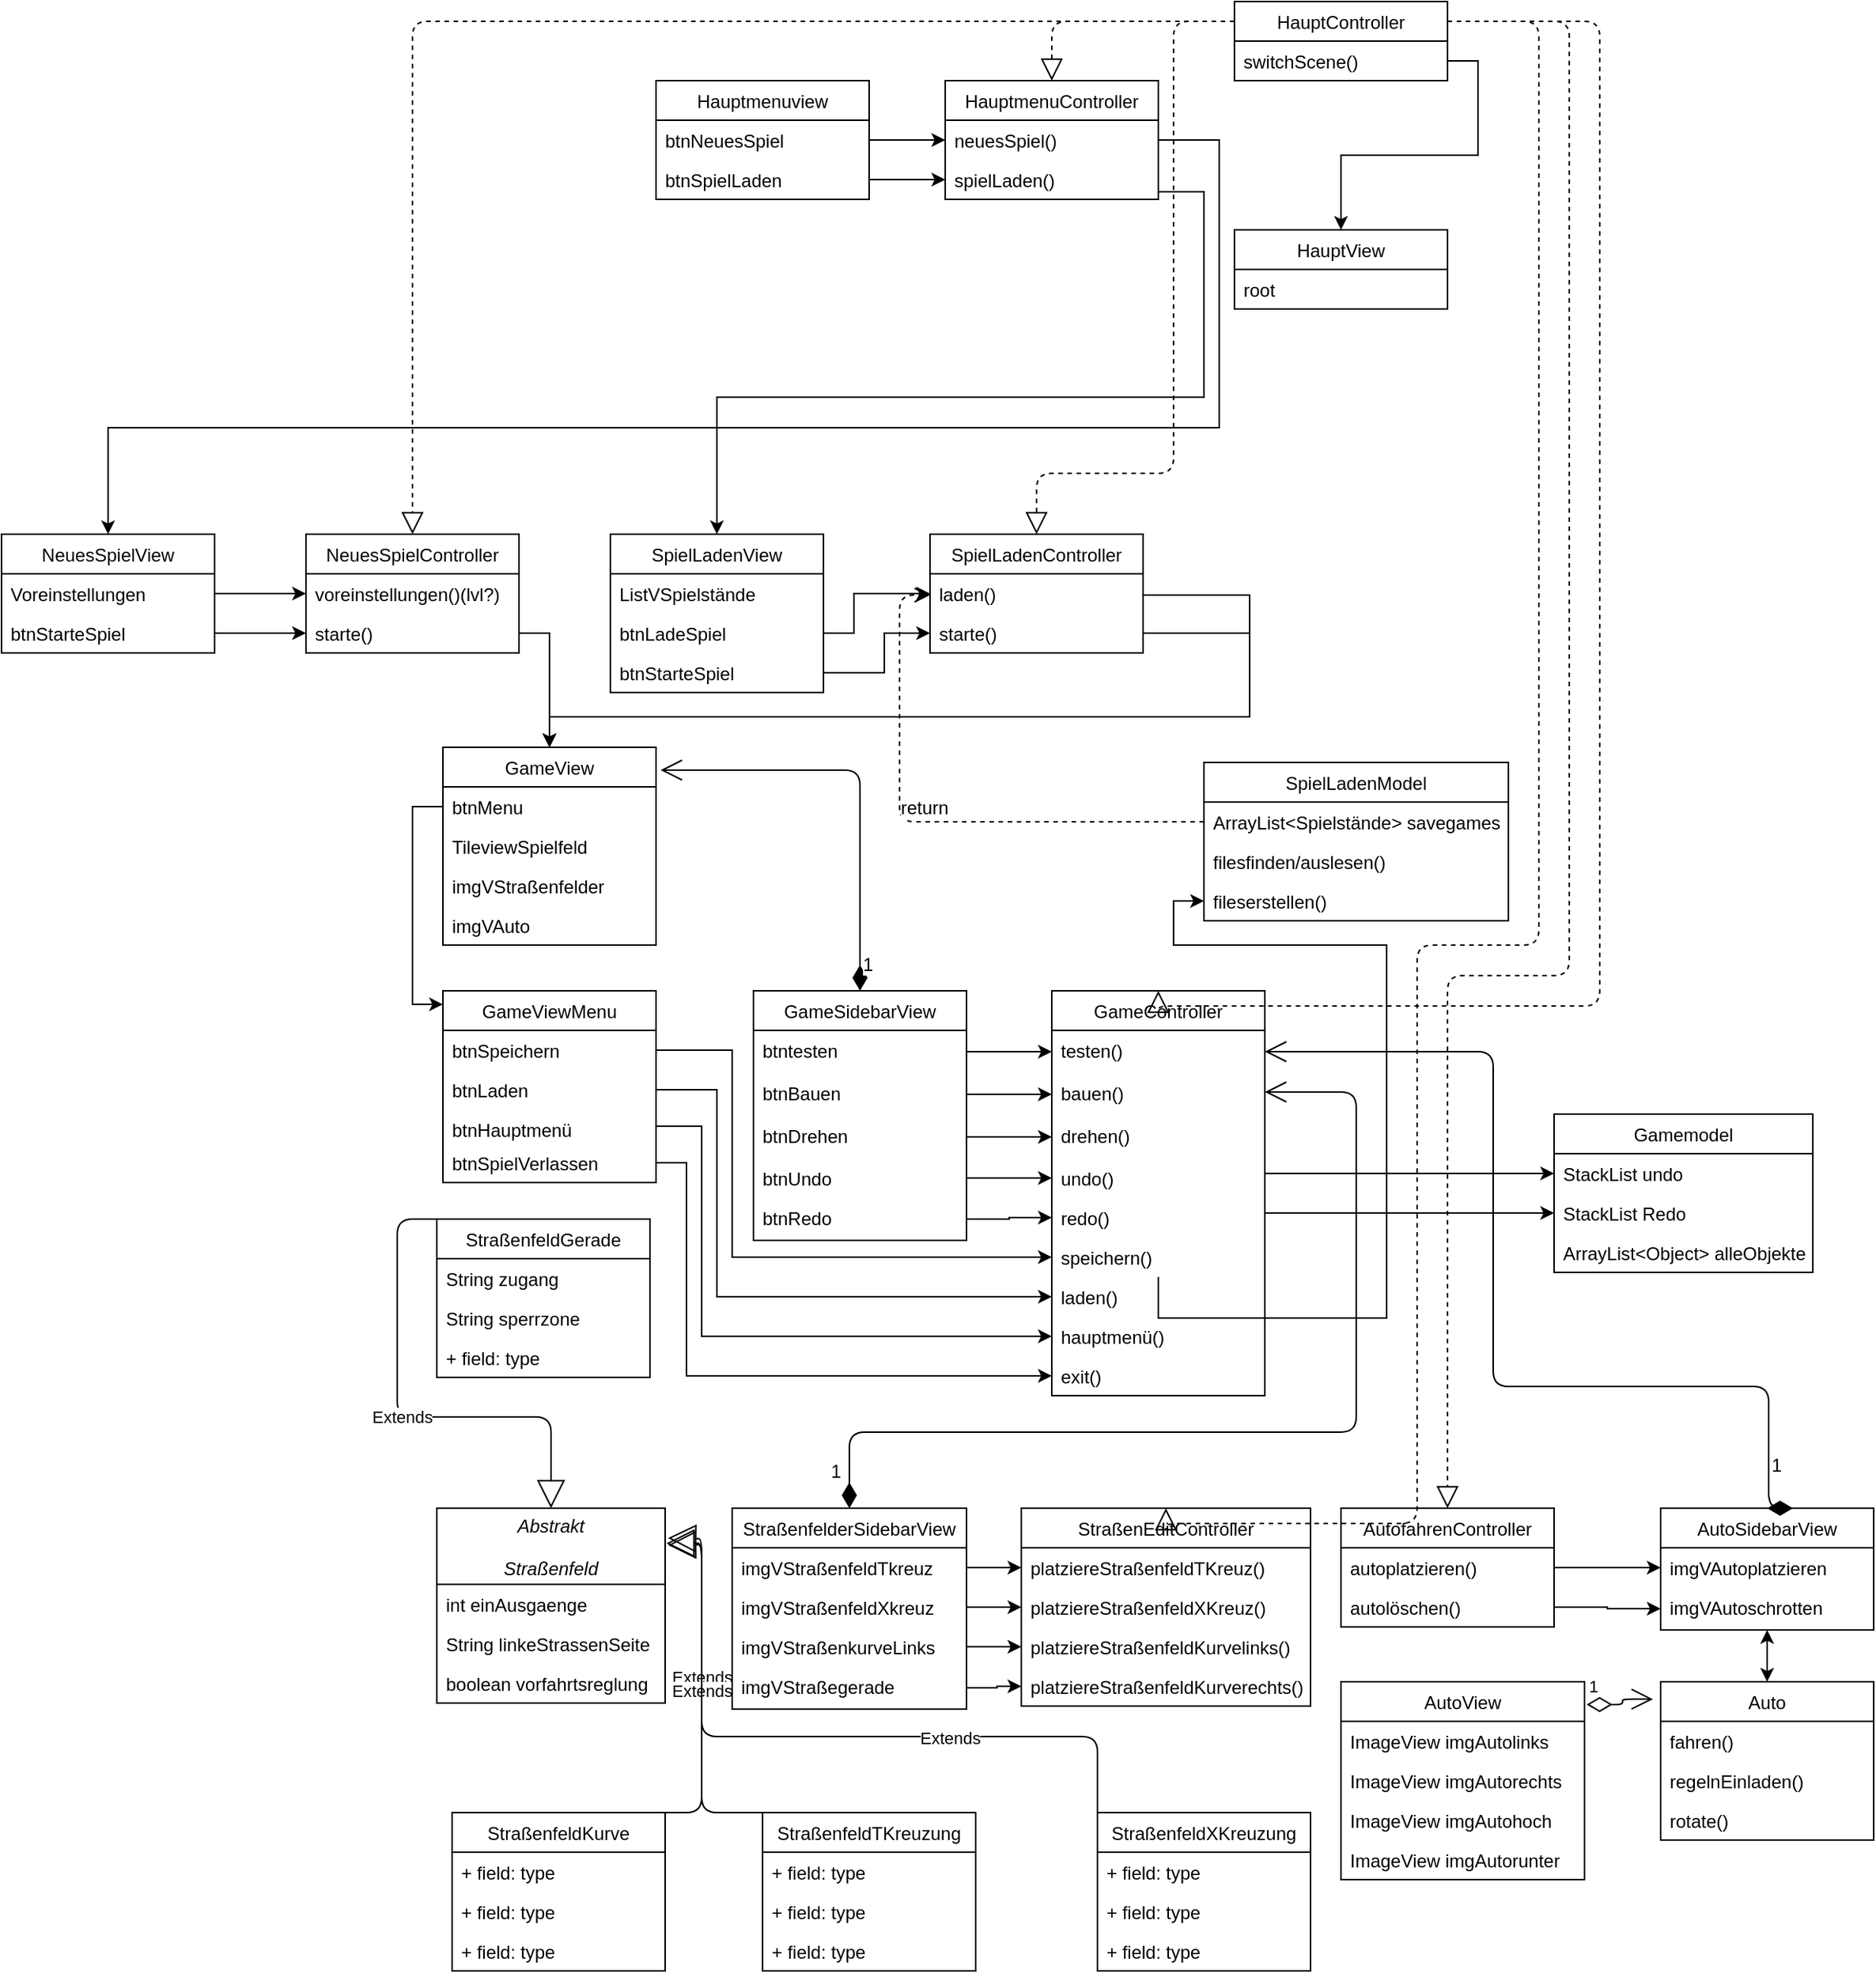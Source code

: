 <mxfile version="13.1.3" type="github">
  <diagram id="VJ4gBRLPfHEQcIUoVyoj" name="Page-1">
    <mxGraphModel dx="1740" dy="401" grid="1" gridSize="10" guides="1" tooltips="1" connect="1" arrows="1" fold="1" page="1" pageScale="1" pageWidth="827" pageHeight="1169" math="0" shadow="0">
      <root>
        <mxCell id="0" />
        <mxCell id="1" parent="0" />
        <mxCell id="-l_j1n_9Ub-t-qIlccOr-48" value="GameView" style="swimlane;fontStyle=0;childLayout=stackLayout;horizontal=1;startSize=26;fillColor=none;horizontalStack=0;resizeParent=1;resizeParentMax=0;resizeLast=0;collapsible=1;marginBottom=0;" parent="1" vertex="1">
          <mxGeometry x="140" y="740" width="140" height="130" as="geometry" />
        </mxCell>
        <mxCell id="-l_j1n_9Ub-t-qIlccOr-49" value="btnMenu" style="text;strokeColor=none;fillColor=none;align=left;verticalAlign=top;spacingLeft=4;spacingRight=4;overflow=hidden;rotatable=0;points=[[0,0.5],[1,0.5]];portConstraint=eastwest;" parent="-l_j1n_9Ub-t-qIlccOr-48" vertex="1">
          <mxGeometry y="26" width="140" height="26" as="geometry" />
        </mxCell>
        <mxCell id="-l_j1n_9Ub-t-qIlccOr-50" value="TileviewSpielfeld" style="text;strokeColor=none;fillColor=none;align=left;verticalAlign=top;spacingLeft=4;spacingRight=4;overflow=hidden;rotatable=0;points=[[0,0.5],[1,0.5]];portConstraint=eastwest;" parent="-l_j1n_9Ub-t-qIlccOr-48" vertex="1">
          <mxGeometry y="52" width="140" height="26" as="geometry" />
        </mxCell>
        <mxCell id="-l_j1n_9Ub-t-qIlccOr-51" value="imgVStraßenfelder" style="text;strokeColor=none;fillColor=none;align=left;verticalAlign=top;spacingLeft=4;spacingRight=4;overflow=hidden;rotatable=0;points=[[0,0.5],[1,0.5]];portConstraint=eastwest;" parent="-l_j1n_9Ub-t-qIlccOr-48" vertex="1">
          <mxGeometry y="78" width="140" height="26" as="geometry" />
        </mxCell>
        <mxCell id="DvyWiu1rD5Dh5u9udajw-17" value="imgVAuto" style="text;strokeColor=none;fillColor=none;align=left;verticalAlign=top;spacingLeft=4;spacingRight=4;overflow=hidden;rotatable=0;points=[[0,0.5],[1,0.5]];portConstraint=eastwest;" parent="-l_j1n_9Ub-t-qIlccOr-48" vertex="1">
          <mxGeometry y="104" width="140" height="26" as="geometry" />
        </mxCell>
        <mxCell id="-gcXNnlhB-4B4d6z5VCx-219" style="edgeStyle=orthogonalEdgeStyle;rounded=0;orthogonalLoop=1;jettySize=auto;html=1;exitX=1;exitY=0.5;exitDx=0;exitDy=0;entryX=0.5;entryY=0;entryDx=0;entryDy=0;fontSize=12;" edge="1" parent="1" source="-l_j1n_9Ub-t-qIlccOr-40" target="-l_j1n_9Ub-t-qIlccOr-72">
          <mxGeometry relative="1" as="geometry">
            <Array as="points">
              <mxPoint x="650" y="341" />
              <mxPoint x="650" y="530" />
              <mxPoint x="-80" y="530" />
            </Array>
          </mxGeometry>
        </mxCell>
        <mxCell id="-gcXNnlhB-4B4d6z5VCx-38" value="SpielLadenController" style="swimlane;fontStyle=0;childLayout=stackLayout;horizontal=1;startSize=26;fillColor=none;horizontalStack=0;resizeParent=1;resizeParentMax=0;resizeLast=0;collapsible=1;marginBottom=0;" vertex="1" parent="1">
          <mxGeometry x="460" y="600" width="140" height="78" as="geometry" />
        </mxCell>
        <mxCell id="-gcXNnlhB-4B4d6z5VCx-40" value="laden()" style="text;strokeColor=none;fillColor=none;align=left;verticalAlign=top;spacingLeft=4;spacingRight=4;overflow=hidden;rotatable=0;points=[[0,0.5],[1,0.5]];portConstraint=eastwest;" vertex="1" parent="-gcXNnlhB-4B4d6z5VCx-38">
          <mxGeometry y="26" width="140" height="26" as="geometry" />
        </mxCell>
        <mxCell id="-gcXNnlhB-4B4d6z5VCx-41" value="starte()" style="text;strokeColor=none;fillColor=none;align=left;verticalAlign=top;spacingLeft=4;spacingRight=4;overflow=hidden;rotatable=0;points=[[0,0.5],[1,0.5]];portConstraint=eastwest;" vertex="1" parent="-gcXNnlhB-4B4d6z5VCx-38">
          <mxGeometry y="52" width="140" height="26" as="geometry" />
        </mxCell>
        <mxCell id="-gcXNnlhB-4B4d6z5VCx-214" style="edgeStyle=orthogonalEdgeStyle;rounded=0;orthogonalLoop=1;jettySize=auto;html=1;exitX=1;exitY=0.5;exitDx=0;exitDy=0;entryX=0.5;entryY=0;entryDx=0;entryDy=0;fontSize=12;" edge="1" parent="1" source="-gcXNnlhB-4B4d6z5VCx-95" target="-gcXNnlhB-4B4d6z5VCx-96">
          <mxGeometry relative="1" as="geometry" />
        </mxCell>
        <mxCell id="-gcXNnlhB-4B4d6z5VCx-92" value="HauptController" style="swimlane;fontStyle=0;childLayout=stackLayout;horizontal=1;startSize=26;fillColor=none;horizontalStack=0;resizeParent=1;resizeParentMax=0;resizeLast=0;collapsible=1;marginBottom=0;" vertex="1" parent="1">
          <mxGeometry x="660" y="250" width="140" height="52" as="geometry" />
        </mxCell>
        <mxCell id="-gcXNnlhB-4B4d6z5VCx-95" value="switchScene()" style="text;strokeColor=none;fillColor=none;align=left;verticalAlign=top;spacingLeft=4;spacingRight=4;overflow=hidden;rotatable=0;points=[[0,0.5],[1,0.5]];portConstraint=eastwest;" vertex="1" parent="-gcXNnlhB-4B4d6z5VCx-92">
          <mxGeometry y="26" width="140" height="26" as="geometry" />
        </mxCell>
        <mxCell id="-gcXNnlhB-4B4d6z5VCx-96" value="HauptView" style="swimlane;fontStyle=0;childLayout=stackLayout;horizontal=1;startSize=26;fillColor=none;horizontalStack=0;resizeParent=1;resizeParentMax=0;resizeLast=0;collapsible=1;marginBottom=0;" vertex="1" parent="1">
          <mxGeometry x="660" y="400" width="140" height="52" as="geometry" />
        </mxCell>
        <mxCell id="-gcXNnlhB-4B4d6z5VCx-97" value="root" style="text;strokeColor=none;fillColor=none;align=left;verticalAlign=top;spacingLeft=4;spacingRight=4;overflow=hidden;rotatable=0;points=[[0,0.5],[1,0.5]];portConstraint=eastwest;" vertex="1" parent="-gcXNnlhB-4B4d6z5VCx-96">
          <mxGeometry y="26" width="140" height="26" as="geometry" />
        </mxCell>
        <mxCell id="DvyWiu1rD5Dh5u9udajw-18" style="edgeStyle=orthogonalEdgeStyle;rounded=0;orthogonalLoop=1;jettySize=auto;html=1;exitX=0;exitY=0.5;exitDx=0;exitDy=0;entryX=0;entryY=0.071;entryDx=0;entryDy=0;entryPerimeter=0;" parent="1" source="-l_j1n_9Ub-t-qIlccOr-49" target="-l_j1n_9Ub-t-qIlccOr-52" edge="1">
          <mxGeometry relative="1" as="geometry" />
        </mxCell>
        <mxCell id="-gcXNnlhB-4B4d6z5VCx-149" value="" style="edgeStyle=orthogonalEdgeStyle;rounded=0;orthogonalLoop=1;jettySize=auto;html=1;fontSize=12;" edge="1" parent="1" source="-l_j1n_9Ub-t-qIlccOr-32" target="DvyWiu1rD5Dh5u9udajw-9">
          <mxGeometry relative="1" as="geometry" />
        </mxCell>
        <mxCell id="-gcXNnlhB-4B4d6z5VCx-32" value="" style="endArrow=classic;startArrow=classic;html=1;exitX=0.5;exitY=0;exitDx=0;exitDy=0;entryX=0.5;entryY=1;entryDx=0;entryDy=0;entryPerimeter=0;" edge="1" parent="1" source="-l_j1n_9Ub-t-qIlccOr-56" target="DvyWiu1rD5Dh5u9udajw-10">
          <mxGeometry width="50" height="50" relative="1" as="geometry">
            <mxPoint x="1009.56" y="1410.99" as="sourcePoint" />
            <mxPoint x="1010" y="1331" as="targetPoint" />
          </mxGeometry>
        </mxCell>
        <mxCell id="-gcXNnlhB-4B4d6z5VCx-86" value="Extends" style="endArrow=block;endSize=16;endFill=0;html=1;exitX=0;exitY=0;exitDx=0;exitDy=0;entryX=0.5;entryY=0;entryDx=0;entryDy=0;" edge="1" parent="1" source="-gcXNnlhB-4B4d6z5VCx-70" target="-l_j1n_9Ub-t-qIlccOr-60">
          <mxGeometry width="160" relative="1" as="geometry">
            <mxPoint x="-184" y="1370" as="sourcePoint" />
            <mxPoint x="-24" y="1370" as="targetPoint" />
            <Array as="points">
              <mxPoint x="110" y="1050" />
              <mxPoint x="110" y="1180" />
              <mxPoint x="211" y="1180" />
            </Array>
          </mxGeometry>
        </mxCell>
        <mxCell id="-gcXNnlhB-4B4d6z5VCx-88" value="Extends" style="endArrow=block;endSize=16;endFill=0;html=1;exitX=1;exitY=0;exitDx=0;exitDy=0;entryX=1.013;entryY=0.153;entryDx=0;entryDy=0;entryPerimeter=0;" edge="1" parent="1" source="-gcXNnlhB-4B4d6z5VCx-74" target="-l_j1n_9Ub-t-qIlccOr-60">
          <mxGeometry width="160" relative="1" as="geometry">
            <mxPoint x="56" y="1440" as="sourcePoint" />
            <mxPoint x="156" y="1401.012" as="targetPoint" />
            <Array as="points">
              <mxPoint x="310" y="1440" />
              <mxPoint x="310" y="1260" />
            </Array>
          </mxGeometry>
        </mxCell>
        <mxCell id="-gcXNnlhB-4B4d6z5VCx-89" value="Extends" style="endArrow=block;endSize=16;endFill=0;html=1;exitX=0;exitY=0;exitDx=0;exitDy=0;entryX=1.005;entryY=0.18;entryDx=0;entryDy=0;entryPerimeter=0;" edge="1" parent="1" source="-gcXNnlhB-4B4d6z5VCx-78" target="-l_j1n_9Ub-t-qIlccOr-60">
          <mxGeometry width="160" relative="1" as="geometry">
            <mxPoint x="226" y="1460" as="sourcePoint" />
            <mxPoint x="326" y="1401.012" as="targetPoint" />
            <Array as="points">
              <mxPoint x="310" y="1440" />
              <mxPoint x="310" y="1263" />
            </Array>
          </mxGeometry>
        </mxCell>
        <mxCell id="-gcXNnlhB-4B4d6z5VCx-90" value="Extends" style="endArrow=block;endSize=16;endFill=0;html=1;exitX=0;exitY=0;exitDx=0;exitDy=0;entryX=1.013;entryY=0.189;entryDx=0;entryDy=0;entryPerimeter=0;" edge="1" parent="1" source="-gcXNnlhB-4B4d6z5VCx-82" target="-l_j1n_9Ub-t-qIlccOr-60">
          <mxGeometry x="-0.358" width="160" relative="1" as="geometry">
            <mxPoint x="406" y="1460" as="sourcePoint" />
            <mxPoint x="306" y="1402" as="targetPoint" />
            <Array as="points">
              <mxPoint x="570" y="1390" />
              <mxPoint x="310" y="1390" />
              <mxPoint x="310" y="1264" />
            </Array>
            <mxPoint y="1" as="offset" />
          </mxGeometry>
        </mxCell>
        <mxCell id="-gcXNnlhB-4B4d6z5VCx-101" value="" style="endArrow=block;dashed=1;endFill=0;endSize=12;html=1;exitX=0;exitY=0.25;exitDx=0;exitDy=0;entryX=0.5;entryY=0;entryDx=0;entryDy=0;" edge="1" parent="1" source="-gcXNnlhB-4B4d6z5VCx-92" target="-l_j1n_9Ub-t-qIlccOr-40">
          <mxGeometry width="160" relative="1" as="geometry">
            <mxPoint x="270" y="510" as="sourcePoint" />
            <mxPoint x="430" y="510" as="targetPoint" />
            <Array as="points">
              <mxPoint x="540" y="263" />
            </Array>
          </mxGeometry>
        </mxCell>
        <mxCell id="-gcXNnlhB-4B4d6z5VCx-102" value="" style="endArrow=block;dashed=1;endFill=0;endSize=12;html=1;exitX=0;exitY=0.25;exitDx=0;exitDy=0;entryX=0.5;entryY=0;entryDx=0;entryDy=0;" edge="1" parent="1" source="-gcXNnlhB-4B4d6z5VCx-92" target="-gcXNnlhB-4B4d6z5VCx-38">
          <mxGeometry width="160" relative="1" as="geometry">
            <mxPoint x="680" y="354" as="sourcePoint" />
            <mxPoint x="300" y="414" as="targetPoint" />
            <Array as="points">
              <mxPoint x="620" y="263" />
              <mxPoint x="620" y="560" />
              <mxPoint x="530" y="560" />
            </Array>
          </mxGeometry>
        </mxCell>
        <mxCell id="-gcXNnlhB-4B4d6z5VCx-103" value="" style="endArrow=block;dashed=1;endFill=0;endSize=12;html=1;exitX=0;exitY=0.25;exitDx=0;exitDy=0;entryX=0.5;entryY=0;entryDx=0;entryDy=0;" edge="1" parent="1" source="-gcXNnlhB-4B4d6z5VCx-92" target="-gcXNnlhB-4B4d6z5VCx-43">
          <mxGeometry width="160" relative="1" as="geometry">
            <mxPoint x="660" y="250" as="sourcePoint" />
            <mxPoint x="280" y="310" as="targetPoint" />
            <Array as="points">
              <mxPoint x="120" y="263" />
            </Array>
          </mxGeometry>
        </mxCell>
        <mxCell id="-gcXNnlhB-4B4d6z5VCx-104" value="" style="endArrow=block;dashed=1;endFill=0;endSize=12;html=1;exitX=1;exitY=0.25;exitDx=0;exitDy=0;entryX=0.5;entryY=0;entryDx=0;entryDy=0;" edge="1" parent="1" source="-gcXNnlhB-4B4d6z5VCx-92" target="-l_j1n_9Ub-t-qIlccOr-32">
          <mxGeometry width="160" relative="1" as="geometry">
            <mxPoint x="1570" y="800" as="sourcePoint" />
            <mxPoint x="800" y="1160" as="targetPoint" />
            <Array as="points">
              <mxPoint x="880" y="263" />
              <mxPoint x="880" y="640" />
              <mxPoint x="880" y="890" />
              <mxPoint x="800" y="890" />
            </Array>
          </mxGeometry>
        </mxCell>
        <mxCell id="-gcXNnlhB-4B4d6z5VCx-126" value="1" style="endArrow=open;html=1;endSize=12;startArrow=diamondThin;startSize=14;startFill=0;edgeStyle=orthogonalEdgeStyle;align=left;verticalAlign=bottom;exitX=1.009;exitY=0.115;exitDx=0;exitDy=0;exitPerimeter=0;entryX=-0.036;entryY=0.11;entryDx=0;entryDy=0;entryPerimeter=0;" edge="1" parent="1" source="-gcXNnlhB-4B4d6z5VCx-114" target="-l_j1n_9Ub-t-qIlccOr-56">
          <mxGeometry x="-1" y="3" relative="1" as="geometry">
            <mxPoint x="820" y="1344" as="sourcePoint" />
            <mxPoint x="1080" y="1365" as="targetPoint" />
          </mxGeometry>
        </mxCell>
        <mxCell id="-gcXNnlhB-4B4d6z5VCx-139" value="" style="edgeStyle=orthogonalEdgeStyle;rounded=0;orthogonalLoop=1;jettySize=auto;html=1;fontSize=12;" edge="1" parent="1" source="DvyWiu1rD5Dh5u9udajw-1" target="-gcXNnlhB-4B4d6z5VCx-134">
          <mxGeometry relative="1" as="geometry" />
        </mxCell>
        <mxCell id="-gcXNnlhB-4B4d6z5VCx-142" value="" style="endArrow=block;dashed=1;endFill=0;endSize=12;html=1;exitX=1;exitY=0.25;exitDx=0;exitDy=0;entryX=0.5;entryY=0;entryDx=0;entryDy=0;" edge="1" parent="1" source="-gcXNnlhB-4B4d6z5VCx-92" target="-gcXNnlhB-4B4d6z5VCx-133">
          <mxGeometry width="160" relative="1" as="geometry">
            <mxPoint x="801.4" y="358.004" as="sourcePoint" />
            <mxPoint x="670" y="930" as="targetPoint" />
            <Array as="points">
              <mxPoint x="900" y="263" />
              <mxPoint x="900" y="640" />
              <mxPoint x="900" y="910" />
              <mxPoint x="810" y="910" />
              <mxPoint x="610" y="910" />
            </Array>
          </mxGeometry>
        </mxCell>
        <mxCell id="-gcXNnlhB-4B4d6z5VCx-143" value="1" style="endArrow=open;html=1;endSize=12;startArrow=diamondThin;startSize=14;startFill=1;edgeStyle=orthogonalEdgeStyle;align=left;verticalAlign=bottom;fontSize=12;exitX=0.5;exitY=0;exitDx=0;exitDy=0;" edge="1" parent="1" source="-l_j1n_9Ub-t-qIlccOr-104">
          <mxGeometry x="-0.937" relative="1" as="geometry">
            <mxPoint x="340" y="890" as="sourcePoint" />
            <mxPoint x="283" y="755" as="targetPoint" />
            <Array as="points">
              <mxPoint x="414" y="755" />
            </Array>
            <mxPoint as="offset" />
          </mxGeometry>
        </mxCell>
        <mxCell id="-gcXNnlhB-4B4d6z5VCx-144" value="" style="edgeStyle=orthogonalEdgeStyle;rounded=0;orthogonalLoop=1;jettySize=auto;html=1;fontSize=12;" edge="1" parent="1" source="DvyWiu1rD5Dh5u9udajw-7" target="-gcXNnlhB-4B4d6z5VCx-137">
          <mxGeometry relative="1" as="geometry" />
        </mxCell>
        <mxCell id="-gcXNnlhB-4B4d6z5VCx-145" value="" style="edgeStyle=orthogonalEdgeStyle;rounded=0;orthogonalLoop=1;jettySize=auto;html=1;fontSize=12;" edge="1" parent="1" source="DvyWiu1rD5Dh5u9udajw-14" target="-gcXNnlhB-4B4d6z5VCx-135">
          <mxGeometry relative="1" as="geometry" />
        </mxCell>
        <mxCell id="-gcXNnlhB-4B4d6z5VCx-147" value="1" style="endArrow=open;html=1;endSize=12;startArrow=diamondThin;startSize=14;startFill=1;edgeStyle=orthogonalEdgeStyle;align=left;verticalAlign=bottom;fontSize=12;exitX=0.5;exitY=0;exitDx=0;exitDy=0;entryX=1;entryY=0.5;entryDx=0;entryDy=0;" edge="1" parent="1" source="DvyWiu1rD5Dh5u9udajw-8" target="-gcXNnlhB-4B4d6z5VCx-134">
          <mxGeometry x="-0.937" relative="1" as="geometry">
            <mxPoint x="1011" y="1110" as="sourcePoint" />
            <mxPoint x="484" y="1060" as="targetPoint" />
            <Array as="points">
              <mxPoint x="1011" y="1160" />
              <mxPoint x="830" y="1160" />
              <mxPoint x="830" y="940" />
            </Array>
            <mxPoint as="offset" />
          </mxGeometry>
        </mxCell>
        <mxCell id="-gcXNnlhB-4B4d6z5VCx-148" value="1" style="endArrow=open;html=1;endSize=12;startArrow=diamondThin;startSize=14;startFill=1;edgeStyle=orthogonalEdgeStyle;align=left;verticalAlign=bottom;fontSize=12;exitX=0.5;exitY=0;exitDx=0;exitDy=0;entryX=1;entryY=0.25;entryDx=0;entryDy=0;" edge="1" parent="1" source="DvyWiu1rD5Dh5u9udajw-2" target="-gcXNnlhB-4B4d6z5VCx-133">
          <mxGeometry x="-0.955" y="14" relative="1" as="geometry">
            <mxPoint x="1011" y="1140" as="sourcePoint" />
            <mxPoint x="680" y="970" as="targetPoint" />
            <Array as="points">
              <mxPoint x="407" y="1190" />
              <mxPoint x="740" y="1190" />
              <mxPoint x="740" y="966" />
            </Array>
            <mxPoint as="offset" />
          </mxGeometry>
        </mxCell>
        <mxCell id="-gcXNnlhB-4B4d6z5VCx-150" value="" style="edgeStyle=orthogonalEdgeStyle;rounded=0;orthogonalLoop=1;jettySize=auto;html=1;fontSize=12;" edge="1" parent="1" source="-l_j1n_9Ub-t-qIlccOr-35" target="DvyWiu1rD5Dh5u9udajw-10">
          <mxGeometry relative="1" as="geometry" />
        </mxCell>
        <mxCell id="-gcXNnlhB-4B4d6z5VCx-157" value="" style="edgeStyle=orthogonalEdgeStyle;rounded=0;orthogonalLoop=1;jettySize=auto;html=1;fontSize=12;" edge="1" parent="1" source="DvyWiu1rD5Dh5u9udajw-3" target="-l_j1n_9Ub-t-qIlccOr-29">
          <mxGeometry relative="1" as="geometry" />
        </mxCell>
        <mxCell id="-gcXNnlhB-4B4d6z5VCx-158" value="" style="edgeStyle=orthogonalEdgeStyle;rounded=0;orthogonalLoop=1;jettySize=auto;html=1;fontSize=12;" edge="1" parent="1" source="-gcXNnlhB-4B4d6z5VCx-156" target="-l_j1n_9Ub-t-qIlccOr-30">
          <mxGeometry relative="1" as="geometry" />
        </mxCell>
        <mxCell id="-gcXNnlhB-4B4d6z5VCx-161" value="" style="edgeStyle=orthogonalEdgeStyle;rounded=0;orthogonalLoop=1;jettySize=auto;html=1;fontSize=12;" edge="1" parent="1" source="DvyWiu1rD5Dh5u9udajw-6" target="-gcXNnlhB-4B4d6z5VCx-155">
          <mxGeometry relative="1" as="geometry" />
        </mxCell>
        <mxCell id="-gcXNnlhB-4B4d6z5VCx-162" value="" style="endArrow=block;dashed=1;endFill=0;endSize=12;html=1;exitX=1;exitY=0.25;exitDx=0;exitDy=0;entryX=0.5;entryY=0;entryDx=0;entryDy=0;" edge="1" parent="1" source="-gcXNnlhB-4B4d6z5VCx-92" target="-l_j1n_9Ub-t-qIlccOr-28">
          <mxGeometry width="160" relative="1" as="geometry">
            <mxPoint x="801.4" y="358.004" as="sourcePoint" />
            <mxPoint x="800" y="1150" as="targetPoint" />
            <Array as="points">
              <mxPoint x="860" y="263" />
              <mxPoint x="860" y="640" />
              <mxPoint x="860" y="870" />
              <mxPoint x="780" y="870" />
              <mxPoint x="780" y="1250" />
              <mxPoint x="615" y="1250" />
            </Array>
          </mxGeometry>
        </mxCell>
        <mxCell id="-gcXNnlhB-4B4d6z5VCx-163" value="" style="edgeStyle=orthogonalEdgeStyle;rounded=0;orthogonalLoop=1;jettySize=auto;html=1;fontSize=12;" edge="1" parent="1" source="DvyWiu1rD5Dh5u9udajw-5" target="-l_j1n_9Ub-t-qIlccOr-31">
          <mxGeometry relative="1" as="geometry" />
        </mxCell>
        <mxCell id="-l_j1n_9Ub-t-qIlccOr-64" value="SpielLadenView" style="swimlane;fontStyle=0;childLayout=stackLayout;horizontal=1;startSize=26;fillColor=none;horizontalStack=0;resizeParent=1;resizeParentMax=0;resizeLast=0;collapsible=1;marginBottom=0;" parent="1" vertex="1">
          <mxGeometry x="250" y="600" width="140" height="104" as="geometry" />
        </mxCell>
        <mxCell id="-l_j1n_9Ub-t-qIlccOr-65" value="ListVSpielstände" style="text;strokeColor=none;fillColor=none;align=left;verticalAlign=top;spacingLeft=4;spacingRight=4;overflow=hidden;rotatable=0;points=[[0,0.5],[1,0.5]];portConstraint=eastwest;" parent="-l_j1n_9Ub-t-qIlccOr-64" vertex="1">
          <mxGeometry y="26" width="140" height="26" as="geometry" />
        </mxCell>
        <mxCell id="-l_j1n_9Ub-t-qIlccOr-66" value="btnLadeSpiel" style="text;strokeColor=none;fillColor=none;align=left;verticalAlign=top;spacingLeft=4;spacingRight=4;overflow=hidden;rotatable=0;points=[[0,0.5],[1,0.5]];portConstraint=eastwest;" parent="-l_j1n_9Ub-t-qIlccOr-64" vertex="1">
          <mxGeometry y="52" width="140" height="26" as="geometry" />
        </mxCell>
        <mxCell id="-l_j1n_9Ub-t-qIlccOr-67" value="btnStarteSpiel" style="text;strokeColor=none;fillColor=none;align=left;verticalAlign=top;spacingLeft=4;spacingRight=4;overflow=hidden;rotatable=0;points=[[0,0.5],[1,0.5]];portConstraint=eastwest;" parent="-l_j1n_9Ub-t-qIlccOr-64" vertex="1">
          <mxGeometry y="78" width="140" height="26" as="geometry" />
        </mxCell>
        <mxCell id="-gcXNnlhB-4B4d6z5VCx-166" value="" style="edgeStyle=orthogonalEdgeStyle;rounded=0;orthogonalLoop=1;jettySize=auto;html=1;fontSize=12;" edge="1" parent="1" source="-gcXNnlhB-4B4d6z5VCx-5" target="-l_j1n_9Ub-t-qIlccOr-41">
          <mxGeometry relative="1" as="geometry" />
        </mxCell>
        <mxCell id="-gcXNnlhB-4B4d6z5VCx-167" value="" style="edgeStyle=orthogonalEdgeStyle;rounded=0;orthogonalLoop=1;jettySize=auto;html=1;fontSize=12;" edge="1" parent="1" source="-gcXNnlhB-4B4d6z5VCx-6" target="-l_j1n_9Ub-t-qIlccOr-42">
          <mxGeometry relative="1" as="geometry" />
        </mxCell>
        <mxCell id="-gcXNnlhB-4B4d6z5VCx-175" value="" style="edgeStyle=orthogonalEdgeStyle;rounded=0;orthogonalLoop=1;jettySize=auto;html=1;fontSize=12;" edge="1" parent="1" source="-l_j1n_9Ub-t-qIlccOr-106" target="-gcXNnlhB-4B4d6z5VCx-93">
          <mxGeometry relative="1" as="geometry" />
        </mxCell>
        <mxCell id="-gcXNnlhB-4B4d6z5VCx-176" value="" style="edgeStyle=orthogonalEdgeStyle;rounded=0;orthogonalLoop=1;jettySize=auto;html=1;fontSize=12;" edge="1" parent="1" source="-l_j1n_9Ub-t-qIlccOr-107" target="-gcXNnlhB-4B4d6z5VCx-94">
          <mxGeometry relative="1" as="geometry" />
        </mxCell>
        <mxCell id="-gcXNnlhB-4B4d6z5VCx-177" style="edgeStyle=orthogonalEdgeStyle;rounded=0;orthogonalLoop=1;jettySize=auto;html=1;exitX=1;exitY=0.5;exitDx=0;exitDy=0;entryX=0;entryY=0.5;entryDx=0;entryDy=0;fontSize=12;" edge="1" parent="1" source="-gcXNnlhB-4B4d6z5VCx-93" target="-gcXNnlhB-4B4d6z5VCx-110">
          <mxGeometry relative="1" as="geometry">
            <Array as="points">
              <mxPoint x="680" y="1020" />
            </Array>
          </mxGeometry>
        </mxCell>
        <mxCell id="-gcXNnlhB-4B4d6z5VCx-178" style="edgeStyle=orthogonalEdgeStyle;rounded=0;orthogonalLoop=1;jettySize=auto;html=1;exitX=1;exitY=0.5;exitDx=0;exitDy=0;entryX=0;entryY=0.5;entryDx=0;entryDy=0;fontSize=12;" edge="1" parent="1" source="-gcXNnlhB-4B4d6z5VCx-94" target="-gcXNnlhB-4B4d6z5VCx-111">
          <mxGeometry relative="1" as="geometry">
            <Array as="points">
              <mxPoint x="680" y="1046" />
            </Array>
          </mxGeometry>
        </mxCell>
        <mxCell id="-gcXNnlhB-4B4d6z5VCx-184" style="edgeStyle=orthogonalEdgeStyle;rounded=0;orthogonalLoop=1;jettySize=auto;html=1;exitX=1;exitY=0.5;exitDx=0;exitDy=0;entryX=0;entryY=0.5;entryDx=0;entryDy=0;fontSize=12;" edge="1" parent="1" source="-l_j1n_9Ub-t-qIlccOr-66" target="-gcXNnlhB-4B4d6z5VCx-40">
          <mxGeometry relative="1" as="geometry">
            <Array as="points">
              <mxPoint x="410" y="665" />
              <mxPoint x="410" y="639" />
            </Array>
          </mxGeometry>
        </mxCell>
        <mxCell id="-gcXNnlhB-4B4d6z5VCx-185" style="edgeStyle=orthogonalEdgeStyle;rounded=0;orthogonalLoop=1;jettySize=auto;html=1;exitX=1;exitY=0.5;exitDx=0;exitDy=0;fontSize=12;" edge="1" parent="1" source="-l_j1n_9Ub-t-qIlccOr-67" target="-gcXNnlhB-4B4d6z5VCx-41">
          <mxGeometry relative="1" as="geometry">
            <Array as="points">
              <mxPoint x="430" y="691" />
              <mxPoint x="430" y="665" />
            </Array>
          </mxGeometry>
        </mxCell>
        <mxCell id="-gcXNnlhB-4B4d6z5VCx-187" style="edgeStyle=orthogonalEdgeStyle;rounded=0;orthogonalLoop=1;jettySize=auto;html=1;exitX=1;exitY=0.5;exitDx=0;exitDy=0;entryX=0.5;entryY=0;entryDx=0;entryDy=0;fontSize=12;" edge="1" parent="1" source="-gcXNnlhB-4B4d6z5VCx-41" target="-l_j1n_9Ub-t-qIlccOr-48">
          <mxGeometry relative="1" as="geometry">
            <Array as="points">
              <mxPoint x="670" y="665" />
              <mxPoint x="670" y="720" />
              <mxPoint x="210" y="720" />
            </Array>
          </mxGeometry>
        </mxCell>
        <mxCell id="-gcXNnlhB-4B4d6z5VCx-188" value="" style="edgeStyle=orthogonalEdgeStyle;rounded=0;orthogonalLoop=1;jettySize=auto;html=1;fontSize=12;" edge="1" parent="1" source="-l_j1n_9Ub-t-qIlccOr-73" target="-gcXNnlhB-4B4d6z5VCx-44">
          <mxGeometry relative="1" as="geometry" />
        </mxCell>
        <mxCell id="-gcXNnlhB-4B4d6z5VCx-190" value="" style="edgeStyle=orthogonalEdgeStyle;rounded=0;orthogonalLoop=1;jettySize=auto;html=1;fontSize=12;" edge="1" parent="1" source="-l_j1n_9Ub-t-qIlccOr-75" target="-gcXNnlhB-4B4d6z5VCx-45">
          <mxGeometry relative="1" as="geometry" />
        </mxCell>
        <mxCell id="-gcXNnlhB-4B4d6z5VCx-193" style="edgeStyle=orthogonalEdgeStyle;rounded=0;orthogonalLoop=1;jettySize=auto;html=1;fontSize=12;entryX=0;entryY=0.5;entryDx=0;entryDy=0;" edge="1" parent="1" source="-gcXNnlhB-4B4d6z5VCx-192" target="-gcXNnlhB-4B4d6z5VCx-218">
          <mxGeometry relative="1" as="geometry">
            <Array as="points">
              <mxPoint x="610" y="1115" />
              <mxPoint x="760" y="1115" />
              <mxPoint x="760" y="870" />
              <mxPoint x="620" y="870" />
              <mxPoint x="620" y="841" />
            </Array>
          </mxGeometry>
        </mxCell>
        <mxCell id="-gcXNnlhB-4B4d6z5VCx-194" style="edgeStyle=orthogonalEdgeStyle;rounded=0;orthogonalLoop=1;jettySize=auto;html=1;exitX=1;exitY=0.5;exitDx=0;exitDy=0;entryX=0;entryY=0.5;entryDx=0;entryDy=0;fontSize=12;" edge="1" parent="1" source="-l_j1n_9Ub-t-qIlccOr-53" target="-gcXNnlhB-4B4d6z5VCx-192">
          <mxGeometry relative="1" as="geometry">
            <Array as="points">
              <mxPoint x="330" y="939" />
              <mxPoint x="330" y="1075" />
            </Array>
          </mxGeometry>
        </mxCell>
        <mxCell id="-gcXNnlhB-4B4d6z5VCx-202" value="" style="edgeStyle=orthogonalEdgeStyle;rounded=0;orthogonalLoop=1;jettySize=auto;html=1;fontSize=12;entryX=0;entryY=0.5;entryDx=0;entryDy=0;" edge="1" parent="1" source="-l_j1n_9Ub-t-qIlccOr-54" target="-gcXNnlhB-4B4d6z5VCx-200">
          <mxGeometry relative="1" as="geometry">
            <Array as="points">
              <mxPoint x="320" y="965" />
              <mxPoint x="320" y="1101" />
            </Array>
          </mxGeometry>
        </mxCell>
        <mxCell id="-gcXNnlhB-4B4d6z5VCx-203" value="" style="edgeStyle=orthogonalEdgeStyle;rounded=0;orthogonalLoop=1;jettySize=auto;html=1;fontSize=12;entryX=0;entryY=0.5;entryDx=0;entryDy=0;" edge="1" parent="1" source="-l_j1n_9Ub-t-qIlccOr-55" target="-gcXNnlhB-4B4d6z5VCx-199">
          <mxGeometry relative="1" as="geometry">
            <Array as="points">
              <mxPoint x="310" y="989" />
              <mxPoint x="310" y="1127" />
            </Array>
          </mxGeometry>
        </mxCell>
        <mxCell id="-gcXNnlhB-4B4d6z5VCx-204" value="" style="edgeStyle=orthogonalEdgeStyle;rounded=0;orthogonalLoop=1;jettySize=auto;html=1;fontSize=12;entryX=0;entryY=0.5;entryDx=0;entryDy=0;" edge="1" parent="1" source="DvyWiu1rD5Dh5u9udajw-22" target="-gcXNnlhB-4B4d6z5VCx-201">
          <mxGeometry relative="1" as="geometry">
            <Array as="points">
              <mxPoint x="300" y="1013" />
              <mxPoint x="300" y="1153" />
            </Array>
          </mxGeometry>
        </mxCell>
        <mxCell id="-gcXNnlhB-4B4d6z5VCx-207" style="edgeStyle=orthogonalEdgeStyle;rounded=0;orthogonalLoop=1;jettySize=auto;html=1;exitX=1;exitY=0.5;exitDx=0;exitDy=0;entryX=0.5;entryY=0;entryDx=0;entryDy=0;fontSize=12;" edge="1" parent="1">
          <mxGeometry relative="1" as="geometry">
            <mxPoint x="600" y="665.0" as="sourcePoint" />
            <mxPoint x="210" y="740.0" as="targetPoint" />
            <Array as="points">
              <mxPoint x="600" y="640" />
              <mxPoint x="670" y="640" />
              <mxPoint x="670" y="720" />
              <mxPoint x="210" y="720" />
            </Array>
          </mxGeometry>
        </mxCell>
        <mxCell id="-gcXNnlhB-4B4d6z5VCx-216" value="return" style="html=1;verticalAlign=bottom;endArrow=open;dashed=1;endSize=8;fontSize=12;exitX=0;exitY=0.5;exitDx=0;exitDy=0;" edge="1" parent="1" source="-gcXNnlhB-4B4d6z5VCx-49">
          <mxGeometry relative="1" as="geometry">
            <mxPoint x="340" y="520" as="sourcePoint" />
            <mxPoint x="460" y="640" as="targetPoint" />
            <Array as="points">
              <mxPoint x="440" y="789" />
              <mxPoint x="440" y="640" />
            </Array>
          </mxGeometry>
        </mxCell>
        <mxCell id="-gcXNnlhB-4B4d6z5VCx-221" style="edgeStyle=orthogonalEdgeStyle;rounded=0;orthogonalLoop=1;jettySize=auto;html=1;exitX=1;exitY=0.5;exitDx=0;exitDy=0;entryX=0.5;entryY=0;entryDx=0;entryDy=0;fontSize=12;" edge="1" parent="1" source="-l_j1n_9Ub-t-qIlccOr-42" target="-l_j1n_9Ub-t-qIlccOr-64">
          <mxGeometry relative="1" as="geometry">
            <Array as="points">
              <mxPoint x="610" y="375" />
              <mxPoint x="640" y="375" />
              <mxPoint x="640" y="510" />
              <mxPoint x="320" y="510" />
            </Array>
          </mxGeometry>
        </mxCell>
        <mxCell id="-l_j1n_9Ub-t-qIlccOr-104" value="GameSidebarView" style="swimlane;fontStyle=0;childLayout=stackLayout;horizontal=1;startSize=26;fillColor=none;horizontalStack=0;resizeParent=1;resizeParentMax=0;resizeLast=0;collapsible=1;marginBottom=0;" parent="1" vertex="1">
          <mxGeometry x="344" y="900" width="140" height="164" as="geometry" />
        </mxCell>
        <mxCell id="DvyWiu1rD5Dh5u9udajw-1" value="btntesten" style="text;strokeColor=none;fillColor=none;align=left;verticalAlign=top;spacingLeft=4;spacingRight=4;overflow=hidden;rotatable=0;points=[[0,0.5],[1,0.5]];portConstraint=eastwest;" parent="-l_j1n_9Ub-t-qIlccOr-104" vertex="1">
          <mxGeometry y="26" width="140" height="28" as="geometry" />
        </mxCell>
        <mxCell id="DvyWiu1rD5Dh5u9udajw-14" value="btnBauen" style="text;strokeColor=none;fillColor=none;align=left;verticalAlign=top;spacingLeft=4;spacingRight=4;overflow=hidden;rotatable=0;points=[[0,0.5],[1,0.5]];portConstraint=eastwest;" parent="-l_j1n_9Ub-t-qIlccOr-104" vertex="1">
          <mxGeometry y="54" width="140" height="28" as="geometry" />
        </mxCell>
        <mxCell id="DvyWiu1rD5Dh5u9udajw-7" value="btnDrehen" style="text;strokeColor=none;fillColor=none;align=left;verticalAlign=top;spacingLeft=4;spacingRight=4;overflow=hidden;rotatable=0;points=[[0,0.5],[1,0.5]];portConstraint=eastwest;" parent="-l_j1n_9Ub-t-qIlccOr-104" vertex="1">
          <mxGeometry y="82" width="140" height="28" as="geometry" />
        </mxCell>
        <mxCell id="-l_j1n_9Ub-t-qIlccOr-106" value="btnUndo" style="text;strokeColor=none;fillColor=none;align=left;verticalAlign=top;spacingLeft=4;spacingRight=4;overflow=hidden;rotatable=0;points=[[0,0.5],[1,0.5]];portConstraint=eastwest;" parent="-l_j1n_9Ub-t-qIlccOr-104" vertex="1">
          <mxGeometry y="110" width="140" height="26" as="geometry" />
        </mxCell>
        <mxCell id="-l_j1n_9Ub-t-qIlccOr-107" value="btnRedo&#xa;" style="text;strokeColor=none;fillColor=none;align=left;verticalAlign=top;spacingLeft=4;spacingRight=4;overflow=hidden;rotatable=0;points=[[0,0.5],[1,0.5]];portConstraint=eastwest;" parent="-l_j1n_9Ub-t-qIlccOr-104" vertex="1">
          <mxGeometry y="136" width="140" height="28" as="geometry" />
        </mxCell>
        <mxCell id="-l_j1n_9Ub-t-qIlccOr-52" value="GameViewMenu" style="swimlane;fontStyle=0;childLayout=stackLayout;horizontal=1;startSize=26;fillColor=none;horizontalStack=0;resizeParent=1;resizeParentMax=0;resizeLast=0;collapsible=1;marginBottom=0;" parent="1" vertex="1">
          <mxGeometry x="140" y="900" width="140" height="126" as="geometry" />
        </mxCell>
        <mxCell id="-l_j1n_9Ub-t-qIlccOr-53" value="btnSpeichern" style="text;strokeColor=none;fillColor=none;align=left;verticalAlign=top;spacingLeft=4;spacingRight=4;overflow=hidden;rotatable=0;points=[[0,0.5],[1,0.5]];portConstraint=eastwest;" parent="-l_j1n_9Ub-t-qIlccOr-52" vertex="1">
          <mxGeometry y="26" width="140" height="26" as="geometry" />
        </mxCell>
        <mxCell id="-l_j1n_9Ub-t-qIlccOr-54" value="btnLaden" style="text;strokeColor=none;fillColor=none;align=left;verticalAlign=top;spacingLeft=4;spacingRight=4;overflow=hidden;rotatable=0;points=[[0,0.5],[1,0.5]];portConstraint=eastwest;" parent="-l_j1n_9Ub-t-qIlccOr-52" vertex="1">
          <mxGeometry y="52" width="140" height="26" as="geometry" />
        </mxCell>
        <mxCell id="-l_j1n_9Ub-t-qIlccOr-55" value="btnHauptmenü" style="text;strokeColor=none;fillColor=none;align=left;verticalAlign=top;spacingLeft=4;spacingRight=4;overflow=hidden;rotatable=0;points=[[0,0.5],[1,0.5]];portConstraint=eastwest;" parent="-l_j1n_9Ub-t-qIlccOr-52" vertex="1">
          <mxGeometry y="78" width="140" height="22" as="geometry" />
        </mxCell>
        <mxCell id="DvyWiu1rD5Dh5u9udajw-22" value="btnSpielVerlassen" style="text;strokeColor=none;fillColor=none;align=left;verticalAlign=top;spacingLeft=4;spacingRight=4;overflow=hidden;rotatable=0;points=[[0,0.5],[1,0.5]];portConstraint=eastwest;" parent="-l_j1n_9Ub-t-qIlccOr-52" vertex="1">
          <mxGeometry y="100" width="140" height="26" as="geometry" />
        </mxCell>
        <mxCell id="-gcXNnlhB-4B4d6z5VCx-133" value="GameController" style="swimlane;fontStyle=0;childLayout=stackLayout;horizontal=1;startSize=26;fillColor=none;horizontalStack=0;resizeParent=1;resizeParentMax=0;resizeLast=0;collapsible=1;marginBottom=0;" vertex="1" parent="1">
          <mxGeometry x="540" y="900" width="140" height="266" as="geometry" />
        </mxCell>
        <mxCell id="-gcXNnlhB-4B4d6z5VCx-134" value="testen()" style="text;strokeColor=none;fillColor=none;align=left;verticalAlign=top;spacingLeft=4;spacingRight=4;overflow=hidden;rotatable=0;points=[[0,0.5],[1,0.5]];portConstraint=eastwest;" vertex="1" parent="-gcXNnlhB-4B4d6z5VCx-133">
          <mxGeometry y="26" width="140" height="28" as="geometry" />
        </mxCell>
        <mxCell id="-gcXNnlhB-4B4d6z5VCx-135" value="bauen()" style="text;strokeColor=none;fillColor=none;align=left;verticalAlign=top;spacingLeft=4;spacingRight=4;overflow=hidden;rotatable=0;points=[[0,0.5],[1,0.5]];portConstraint=eastwest;" vertex="1" parent="-gcXNnlhB-4B4d6z5VCx-133">
          <mxGeometry y="54" width="140" height="28" as="geometry" />
        </mxCell>
        <mxCell id="-gcXNnlhB-4B4d6z5VCx-137" value="drehen()" style="text;strokeColor=none;fillColor=none;align=left;verticalAlign=top;spacingLeft=4;spacingRight=4;overflow=hidden;rotatable=0;points=[[0,0.5],[1,0.5]];portConstraint=eastwest;" vertex="1" parent="-gcXNnlhB-4B4d6z5VCx-133">
          <mxGeometry y="82" width="140" height="28" as="geometry" />
        </mxCell>
        <mxCell id="-gcXNnlhB-4B4d6z5VCx-93" value="undo()" style="text;strokeColor=none;fillColor=none;align=left;verticalAlign=top;spacingLeft=4;spacingRight=4;overflow=hidden;rotatable=0;points=[[0,0.5],[1,0.5]];portConstraint=eastwest;" vertex="1" parent="-gcXNnlhB-4B4d6z5VCx-133">
          <mxGeometry y="110" width="140" height="26" as="geometry" />
        </mxCell>
        <mxCell id="-gcXNnlhB-4B4d6z5VCx-94" value="redo()" style="text;strokeColor=none;fillColor=none;align=left;verticalAlign=top;spacingLeft=4;spacingRight=4;overflow=hidden;rotatable=0;points=[[0,0.5],[1,0.5]];portConstraint=eastwest;" vertex="1" parent="-gcXNnlhB-4B4d6z5VCx-133">
          <mxGeometry y="136" width="140" height="26" as="geometry" />
        </mxCell>
        <mxCell id="-gcXNnlhB-4B4d6z5VCx-192" value="speichern()" style="text;strokeColor=none;fillColor=none;align=left;verticalAlign=top;spacingLeft=4;spacingRight=4;overflow=hidden;rotatable=0;points=[[0,0.5],[1,0.5]];portConstraint=eastwest;" vertex="1" parent="-gcXNnlhB-4B4d6z5VCx-133">
          <mxGeometry y="162" width="140" height="26" as="geometry" />
        </mxCell>
        <mxCell id="-gcXNnlhB-4B4d6z5VCx-200" value="laden()" style="text;strokeColor=none;fillColor=none;align=left;verticalAlign=top;spacingLeft=4;spacingRight=4;overflow=hidden;rotatable=0;points=[[0,0.5],[1,0.5]];portConstraint=eastwest;" vertex="1" parent="-gcXNnlhB-4B4d6z5VCx-133">
          <mxGeometry y="188" width="140" height="26" as="geometry" />
        </mxCell>
        <mxCell id="-gcXNnlhB-4B4d6z5VCx-199" value="hauptmenü()" style="text;strokeColor=none;fillColor=none;align=left;verticalAlign=top;spacingLeft=4;spacingRight=4;overflow=hidden;rotatable=0;points=[[0,0.5],[1,0.5]];portConstraint=eastwest;" vertex="1" parent="-gcXNnlhB-4B4d6z5VCx-133">
          <mxGeometry y="214" width="140" height="26" as="geometry" />
        </mxCell>
        <mxCell id="-gcXNnlhB-4B4d6z5VCx-201" value="exit()" style="text;strokeColor=none;fillColor=none;align=left;verticalAlign=top;spacingLeft=4;spacingRight=4;overflow=hidden;rotatable=0;points=[[0,0.5],[1,0.5]];portConstraint=eastwest;" vertex="1" parent="-gcXNnlhB-4B4d6z5VCx-133">
          <mxGeometry y="240" width="140" height="26" as="geometry" />
        </mxCell>
        <mxCell id="-l_j1n_9Ub-t-qIlccOr-40" value="HauptmenuController" style="swimlane;fontStyle=0;childLayout=stackLayout;horizontal=1;startSize=26;fillColor=none;horizontalStack=0;resizeParent=1;resizeParentMax=0;resizeLast=0;collapsible=1;marginBottom=0;" parent="1" vertex="1">
          <mxGeometry x="470" y="302" width="140" height="78" as="geometry" />
        </mxCell>
        <mxCell id="-l_j1n_9Ub-t-qIlccOr-41" value="neuesSpiel()" style="text;strokeColor=none;fillColor=none;align=left;verticalAlign=top;spacingLeft=4;spacingRight=4;overflow=hidden;rotatable=0;points=[[0,0.5],[1,0.5]];portConstraint=eastwest;" parent="-l_j1n_9Ub-t-qIlccOr-40" vertex="1">
          <mxGeometry y="26" width="140" height="26" as="geometry" />
        </mxCell>
        <mxCell id="-l_j1n_9Ub-t-qIlccOr-42" value="spielLaden()" style="text;strokeColor=none;fillColor=none;align=left;verticalAlign=top;spacingLeft=4;spacingRight=4;overflow=hidden;rotatable=0;points=[[0,0.5],[1,0.5]];portConstraint=eastwest;" parent="-l_j1n_9Ub-t-qIlccOr-40" vertex="1">
          <mxGeometry y="52" width="140" height="26" as="geometry" />
        </mxCell>
        <mxCell id="-gcXNnlhB-4B4d6z5VCx-4" value="Hauptmenuview" style="swimlane;fontStyle=0;childLayout=stackLayout;horizontal=1;startSize=26;fillColor=none;horizontalStack=0;resizeParent=1;resizeParentMax=0;resizeLast=0;collapsible=1;marginBottom=0;" vertex="1" parent="1">
          <mxGeometry x="280" y="302" width="140" height="78" as="geometry" />
        </mxCell>
        <mxCell id="-gcXNnlhB-4B4d6z5VCx-5" value="btnNeuesSpiel" style="text;strokeColor=none;fillColor=none;align=left;verticalAlign=top;spacingLeft=4;spacingRight=4;overflow=hidden;rotatable=0;points=[[0,0.5],[1,0.5]];portConstraint=eastwest;" vertex="1" parent="-gcXNnlhB-4B4d6z5VCx-4">
          <mxGeometry y="26" width="140" height="26" as="geometry" />
        </mxCell>
        <mxCell id="-gcXNnlhB-4B4d6z5VCx-6" value="btnSpielLaden" style="text;strokeColor=none;fillColor=none;align=left;verticalAlign=top;spacingLeft=4;spacingRight=4;overflow=hidden;rotatable=0;points=[[0,0.5],[1,0.5]];portConstraint=eastwest;" vertex="1" parent="-gcXNnlhB-4B4d6z5VCx-4">
          <mxGeometry y="52" width="140" height="26" as="geometry" />
        </mxCell>
        <mxCell id="-l_j1n_9Ub-t-qIlccOr-72" value="NeuesSpielView" style="swimlane;fontStyle=0;childLayout=stackLayout;horizontal=1;startSize=26;fillColor=none;horizontalStack=0;resizeParent=1;resizeParentMax=0;resizeLast=0;collapsible=1;marginBottom=0;" parent="1" vertex="1">
          <mxGeometry x="-150" y="600" width="140" height="78" as="geometry" />
        </mxCell>
        <mxCell id="-l_j1n_9Ub-t-qIlccOr-73" value="Voreinstellungen" style="text;strokeColor=none;fillColor=none;align=left;verticalAlign=top;spacingLeft=4;spacingRight=4;overflow=hidden;rotatable=0;points=[[0,0.5],[1,0.5]];portConstraint=eastwest;" parent="-l_j1n_9Ub-t-qIlccOr-72" vertex="1">
          <mxGeometry y="26" width="140" height="26" as="geometry" />
        </mxCell>
        <mxCell id="-l_j1n_9Ub-t-qIlccOr-75" value="btnStarteSpiel" style="text;strokeColor=none;fillColor=none;align=left;verticalAlign=top;spacingLeft=4;spacingRight=4;overflow=hidden;rotatable=0;points=[[0,0.5],[1,0.5]];portConstraint=eastwest;" parent="-l_j1n_9Ub-t-qIlccOr-72" vertex="1">
          <mxGeometry y="52" width="140" height="26" as="geometry" />
        </mxCell>
        <mxCell id="DvyWiu1rD5Dh5u9udajw-2" value="StraßenfelderSidebarView" style="swimlane;fontStyle=0;childLayout=stackLayout;horizontal=1;startSize=26;fillColor=none;horizontalStack=0;resizeParent=1;resizeParentMax=0;resizeLast=0;collapsible=1;marginBottom=0;" parent="1" vertex="1">
          <mxGeometry x="330" y="1240" width="154" height="132" as="geometry" />
        </mxCell>
        <mxCell id="DvyWiu1rD5Dh5u9udajw-3" value="imgVStraßenfeldTkreuz" style="text;strokeColor=none;fillColor=none;align=left;verticalAlign=top;spacingLeft=4;spacingRight=4;overflow=hidden;rotatable=0;points=[[0,0.5],[1,0.5]];portConstraint=eastwest;" parent="DvyWiu1rD5Dh5u9udajw-2" vertex="1">
          <mxGeometry y="26" width="154" height="26" as="geometry" />
        </mxCell>
        <mxCell id="-gcXNnlhB-4B4d6z5VCx-156" value="imgVStraßenfeldXkreuz" style="text;strokeColor=none;fillColor=none;align=left;verticalAlign=top;spacingLeft=4;spacingRight=4;overflow=hidden;rotatable=0;points=[[0,0.5],[1,0.5]];portConstraint=eastwest;" vertex="1" parent="DvyWiu1rD5Dh5u9udajw-2">
          <mxGeometry y="52" width="154" height="26" as="geometry" />
        </mxCell>
        <mxCell id="DvyWiu1rD5Dh5u9udajw-5" value="imgVStraßenkurveLinks" style="text;strokeColor=none;fillColor=none;align=left;verticalAlign=top;spacingLeft=4;spacingRight=4;overflow=hidden;rotatable=0;points=[[0,0.5],[1,0.5]];portConstraint=eastwest;" parent="DvyWiu1rD5Dh5u9udajw-2" vertex="1">
          <mxGeometry y="78" width="154" height="26" as="geometry" />
        </mxCell>
        <mxCell id="DvyWiu1rD5Dh5u9udajw-6" value="imgVStraßegerade" style="text;strokeColor=none;fillColor=none;align=left;verticalAlign=top;spacingLeft=4;spacingRight=4;overflow=hidden;rotatable=0;points=[[0,0.5],[1,0.5]];portConstraint=eastwest;" parent="DvyWiu1rD5Dh5u9udajw-2" vertex="1">
          <mxGeometry y="104" width="154" height="28" as="geometry" />
        </mxCell>
        <mxCell id="DvyWiu1rD5Dh5u9udajw-8" value="AutoSidebarView" style="swimlane;fontStyle=0;childLayout=stackLayout;horizontal=1;startSize=26;fillColor=none;horizontalStack=0;resizeParent=1;resizeParentMax=0;resizeLast=0;collapsible=1;marginBottom=0;" parent="1" vertex="1">
          <mxGeometry x="940" y="1240" width="140" height="80" as="geometry" />
        </mxCell>
        <mxCell id="DvyWiu1rD5Dh5u9udajw-9" value="imgVAutoplatzieren" style="text;strokeColor=none;fillColor=none;align=left;verticalAlign=top;spacingLeft=4;spacingRight=4;overflow=hidden;rotatable=0;points=[[0,0.5],[1,0.5]];portConstraint=eastwest;" parent="DvyWiu1rD5Dh5u9udajw-8" vertex="1">
          <mxGeometry y="26" width="140" height="26" as="geometry" />
        </mxCell>
        <mxCell id="DvyWiu1rD5Dh5u9udajw-10" value="imgVAutoschrotten" style="text;strokeColor=none;fillColor=none;align=left;verticalAlign=top;spacingLeft=4;spacingRight=4;overflow=hidden;rotatable=0;points=[[0,0.5],[1,0.5]];portConstraint=eastwest;" parent="DvyWiu1rD5Dh5u9udajw-8" vertex="1">
          <mxGeometry y="52" width="140" height="28" as="geometry" />
        </mxCell>
        <mxCell id="-l_j1n_9Ub-t-qIlccOr-32" value="AutofahrenController" style="swimlane;fontStyle=0;childLayout=stackLayout;horizontal=1;startSize=26;fillColor=none;horizontalStack=0;resizeParent=1;resizeParentMax=0;resizeLast=0;collapsible=1;marginBottom=0;" parent="1" vertex="1">
          <mxGeometry x="730" y="1240" width="140" height="78" as="geometry" />
        </mxCell>
        <mxCell id="-l_j1n_9Ub-t-qIlccOr-33" value="autoplatzieren()" style="text;strokeColor=none;fillColor=none;align=left;verticalAlign=top;spacingLeft=4;spacingRight=4;overflow=hidden;rotatable=0;points=[[0,0.5],[1,0.5]];portConstraint=eastwest;" parent="-l_j1n_9Ub-t-qIlccOr-32" vertex="1">
          <mxGeometry y="26" width="140" height="26" as="geometry" />
        </mxCell>
        <mxCell id="-l_j1n_9Ub-t-qIlccOr-35" value="autolöschen()" style="text;strokeColor=none;fillColor=none;align=left;verticalAlign=top;spacingLeft=4;spacingRight=4;overflow=hidden;rotatable=0;points=[[0,0.5],[1,0.5]];portConstraint=eastwest;" parent="-l_j1n_9Ub-t-qIlccOr-32" vertex="1">
          <mxGeometry y="52" width="140" height="26" as="geometry" />
        </mxCell>
        <mxCell id="-l_j1n_9Ub-t-qIlccOr-28" value="StraßenEditController" style="swimlane;fontStyle=0;childLayout=stackLayout;horizontal=1;startSize=26;fillColor=none;horizontalStack=0;resizeParent=1;resizeParentMax=0;resizeLast=0;collapsible=1;marginBottom=0;" parent="1" vertex="1">
          <mxGeometry x="520" y="1240" width="190" height="130" as="geometry" />
        </mxCell>
        <mxCell id="-l_j1n_9Ub-t-qIlccOr-29" value="platziereStraßenfeldTKreuz()" style="text;strokeColor=none;fillColor=none;align=left;verticalAlign=top;spacingLeft=4;spacingRight=4;overflow=hidden;rotatable=0;points=[[0,0.5],[1,0.5]];portConstraint=eastwest;" parent="-l_j1n_9Ub-t-qIlccOr-28" vertex="1">
          <mxGeometry y="26" width="190" height="26" as="geometry" />
        </mxCell>
        <mxCell id="-l_j1n_9Ub-t-qIlccOr-30" value="platziereStraßenfeldXKreuz()" style="text;strokeColor=none;fillColor=none;align=left;verticalAlign=top;spacingLeft=4;spacingRight=4;overflow=hidden;rotatable=0;points=[[0,0.5],[1,0.5]];portConstraint=eastwest;" parent="-l_j1n_9Ub-t-qIlccOr-28" vertex="1">
          <mxGeometry y="52" width="190" height="26" as="geometry" />
        </mxCell>
        <mxCell id="-l_j1n_9Ub-t-qIlccOr-31" value="platziereStraßenfeldKurvelinks()" style="text;strokeColor=none;fillColor=none;align=left;verticalAlign=top;spacingLeft=4;spacingRight=4;overflow=hidden;rotatable=0;points=[[0,0.5],[1,0.5]];portConstraint=eastwest;" parent="-l_j1n_9Ub-t-qIlccOr-28" vertex="1">
          <mxGeometry y="78" width="190" height="26" as="geometry" />
        </mxCell>
        <mxCell id="-gcXNnlhB-4B4d6z5VCx-155" value="platziereStraßenfeldKurverechts()" style="text;strokeColor=none;fillColor=none;align=left;verticalAlign=top;spacingLeft=4;spacingRight=4;overflow=hidden;rotatable=0;points=[[0,0.5],[1,0.5]];portConstraint=eastwest;" vertex="1" parent="-l_j1n_9Ub-t-qIlccOr-28">
          <mxGeometry y="104" width="190" height="26" as="geometry" />
        </mxCell>
        <mxCell id="-gcXNnlhB-4B4d6z5VCx-109" value="Gamemodel" style="swimlane;fontStyle=0;childLayout=stackLayout;horizontal=1;startSize=26;fillColor=none;horizontalStack=0;resizeParent=1;resizeParentMax=0;resizeLast=0;collapsible=1;marginBottom=0;" vertex="1" parent="1">
          <mxGeometry x="870" y="981" width="170" height="104" as="geometry" />
        </mxCell>
        <mxCell id="-gcXNnlhB-4B4d6z5VCx-110" value="StackList undo" style="text;strokeColor=none;fillColor=none;align=left;verticalAlign=top;spacingLeft=4;spacingRight=4;overflow=hidden;rotatable=0;points=[[0,0.5],[1,0.5]];portConstraint=eastwest;" vertex="1" parent="-gcXNnlhB-4B4d6z5VCx-109">
          <mxGeometry y="26" width="170" height="26" as="geometry" />
        </mxCell>
        <mxCell id="-gcXNnlhB-4B4d6z5VCx-111" value="StackList Redo" style="text;strokeColor=none;fillColor=none;align=left;verticalAlign=top;spacingLeft=4;spacingRight=4;overflow=hidden;rotatable=0;points=[[0,0.5],[1,0.5]];portConstraint=eastwest;" vertex="1" parent="-gcXNnlhB-4B4d6z5VCx-109">
          <mxGeometry y="52" width="170" height="26" as="geometry" />
        </mxCell>
        <mxCell id="-gcXNnlhB-4B4d6z5VCx-113" value="ArrayList&lt;Object&gt; alleObjekte" style="text;strokeColor=none;fillColor=none;align=left;verticalAlign=top;spacingLeft=4;spacingRight=4;overflow=hidden;rotatable=0;points=[[0,0.5],[1,0.5]];portConstraint=eastwest;" vertex="1" parent="-gcXNnlhB-4B4d6z5VCx-109">
          <mxGeometry y="78" width="170" height="26" as="geometry" />
        </mxCell>
        <mxCell id="-gcXNnlhB-4B4d6z5VCx-43" value="NeuesSpielController" style="swimlane;fontStyle=0;childLayout=stackLayout;horizontal=1;startSize=26;fillColor=none;horizontalStack=0;resizeParent=1;resizeParentMax=0;resizeLast=0;collapsible=1;marginBottom=0;" vertex="1" parent="1">
          <mxGeometry x="50" y="600" width="140" height="78" as="geometry" />
        </mxCell>
        <mxCell id="-gcXNnlhB-4B4d6z5VCx-44" value="voreinstellungen()(lvl?)" style="text;strokeColor=none;fillColor=none;align=left;verticalAlign=top;spacingLeft=4;spacingRight=4;overflow=hidden;rotatable=0;points=[[0,0.5],[1,0.5]];portConstraint=eastwest;" vertex="1" parent="-gcXNnlhB-4B4d6z5VCx-43">
          <mxGeometry y="26" width="140" height="26" as="geometry" />
        </mxCell>
        <mxCell id="-gcXNnlhB-4B4d6z5VCx-45" value="starte()" style="text;strokeColor=none;fillColor=none;align=left;verticalAlign=top;spacingLeft=4;spacingRight=4;overflow=hidden;rotatable=0;points=[[0,0.5],[1,0.5]];portConstraint=eastwest;" vertex="1" parent="-gcXNnlhB-4B4d6z5VCx-43">
          <mxGeometry y="52" width="140" height="26" as="geometry" />
        </mxCell>
        <mxCell id="-l_j1n_9Ub-t-qIlccOr-56" value="Auto" style="swimlane;fontStyle=0;childLayout=stackLayout;horizontal=1;startSize=26;fillColor=none;horizontalStack=0;resizeParent=1;resizeParentMax=0;resizeLast=0;collapsible=1;marginBottom=0;" parent="1" vertex="1">
          <mxGeometry x="940" y="1354" width="140" height="104" as="geometry" />
        </mxCell>
        <mxCell id="-l_j1n_9Ub-t-qIlccOr-57" value="fahren()" style="text;strokeColor=none;fillColor=none;align=left;verticalAlign=top;spacingLeft=4;spacingRight=4;overflow=hidden;rotatable=0;points=[[0,0.5],[1,0.5]];portConstraint=eastwest;" parent="-l_j1n_9Ub-t-qIlccOr-56" vertex="1">
          <mxGeometry y="26" width="140" height="26" as="geometry" />
        </mxCell>
        <mxCell id="-l_j1n_9Ub-t-qIlccOr-58" value="regelnEinladen()" style="text;strokeColor=none;fillColor=none;align=left;verticalAlign=top;spacingLeft=4;spacingRight=4;overflow=hidden;rotatable=0;points=[[0,0.5],[1,0.5]];portConstraint=eastwest;" parent="-l_j1n_9Ub-t-qIlccOr-56" vertex="1">
          <mxGeometry y="52" width="140" height="26" as="geometry" />
        </mxCell>
        <mxCell id="-l_j1n_9Ub-t-qIlccOr-59" value="rotate()" style="text;strokeColor=none;fillColor=none;align=left;verticalAlign=top;spacingLeft=4;spacingRight=4;overflow=hidden;rotatable=0;points=[[0,0.5],[1,0.5]];portConstraint=eastwest;" parent="-l_j1n_9Ub-t-qIlccOr-56" vertex="1">
          <mxGeometry y="78" width="140" height="26" as="geometry" />
        </mxCell>
        <mxCell id="-gcXNnlhB-4B4d6z5VCx-48" value="SpielLadenModel" style="swimlane;fontStyle=0;childLayout=stackLayout;horizontal=1;startSize=26;fillColor=none;horizontalStack=0;resizeParent=1;resizeParentMax=0;resizeLast=0;collapsible=1;marginBottom=0;" vertex="1" parent="1">
          <mxGeometry x="640" y="750" width="200" height="104" as="geometry" />
        </mxCell>
        <mxCell id="-gcXNnlhB-4B4d6z5VCx-49" value="ArrayList&lt;Spielstände&gt; savegames" style="text;strokeColor=none;fillColor=none;align=left;verticalAlign=top;spacingLeft=4;spacingRight=4;overflow=hidden;rotatable=0;points=[[0,0.5],[1,0.5]];portConstraint=eastwest;" vertex="1" parent="-gcXNnlhB-4B4d6z5VCx-48">
          <mxGeometry y="26" width="200" height="26" as="geometry" />
        </mxCell>
        <mxCell id="-gcXNnlhB-4B4d6z5VCx-217" value="filesfinden/auslesen()" style="text;strokeColor=none;fillColor=none;align=left;verticalAlign=top;spacingLeft=4;spacingRight=4;overflow=hidden;rotatable=0;points=[[0,0.5],[1,0.5]];portConstraint=eastwest;" vertex="1" parent="-gcXNnlhB-4B4d6z5VCx-48">
          <mxGeometry y="52" width="200" height="26" as="geometry" />
        </mxCell>
        <mxCell id="-gcXNnlhB-4B4d6z5VCx-218" value="fileserstellen()" style="text;strokeColor=none;fillColor=none;align=left;verticalAlign=top;spacingLeft=4;spacingRight=4;overflow=hidden;rotatable=0;points=[[0,0.5],[1,0.5]];portConstraint=eastwest;" vertex="1" parent="-gcXNnlhB-4B4d6z5VCx-48">
          <mxGeometry y="78" width="200" height="26" as="geometry" />
        </mxCell>
        <mxCell id="-l_j1n_9Ub-t-qIlccOr-60" value="Abstrakt&#xa;&#xa;Straßenfeld" style="swimlane;fontStyle=2;childLayout=stackLayout;horizontal=1;startSize=50;fillColor=none;horizontalStack=0;resizeParent=1;resizeParentMax=0;resizeLast=0;collapsible=1;marginBottom=0;fontSize=12;spacing=2;" parent="1" vertex="1">
          <mxGeometry x="136" y="1240" width="150" height="128" as="geometry" />
        </mxCell>
        <mxCell id="-l_j1n_9Ub-t-qIlccOr-61" value="int einAusgaenge" style="text;strokeColor=none;fillColor=none;align=left;verticalAlign=top;spacingLeft=4;spacingRight=4;overflow=hidden;rotatable=0;points=[[0,0.5],[1,0.5]];portConstraint=eastwest;" parent="-l_j1n_9Ub-t-qIlccOr-60" vertex="1">
          <mxGeometry y="50" width="150" height="26" as="geometry" />
        </mxCell>
        <mxCell id="-l_j1n_9Ub-t-qIlccOr-62" value="String linkeStrassenSeite" style="text;strokeColor=none;fillColor=none;align=left;verticalAlign=top;spacingLeft=4;spacingRight=4;overflow=hidden;rotatable=0;points=[[0,0.5],[1,0.5]];portConstraint=eastwest;" parent="-l_j1n_9Ub-t-qIlccOr-60" vertex="1">
          <mxGeometry y="76" width="150" height="26" as="geometry" />
        </mxCell>
        <mxCell id="-l_j1n_9Ub-t-qIlccOr-63" value="boolean vorfahrtsreglung" style="text;strokeColor=none;fillColor=none;align=left;verticalAlign=top;spacingLeft=4;spacingRight=4;overflow=hidden;rotatable=0;points=[[0,0.5],[1,0.5]];portConstraint=eastwest;" parent="-l_j1n_9Ub-t-qIlccOr-60" vertex="1">
          <mxGeometry y="102" width="150" height="26" as="geometry" />
        </mxCell>
        <mxCell id="-gcXNnlhB-4B4d6z5VCx-114" value="AutoView" style="swimlane;fontStyle=0;childLayout=stackLayout;horizontal=1;startSize=26;fillColor=none;horizontalStack=0;resizeParent=1;resizeParentMax=0;resizeLast=0;collapsible=1;marginBottom=0;" vertex="1" parent="1">
          <mxGeometry x="730" y="1354" width="160" height="130" as="geometry" />
        </mxCell>
        <mxCell id="-gcXNnlhB-4B4d6z5VCx-115" value="ImageView imgAutolinks" style="text;strokeColor=none;fillColor=none;align=left;verticalAlign=top;spacingLeft=4;spacingRight=4;overflow=hidden;rotatable=0;points=[[0,0.5],[1,0.5]];portConstraint=eastwest;" vertex="1" parent="-gcXNnlhB-4B4d6z5VCx-114">
          <mxGeometry y="26" width="160" height="26" as="geometry" />
        </mxCell>
        <mxCell id="-gcXNnlhB-4B4d6z5VCx-118" value="ImageView imgAutorechts" style="text;strokeColor=none;fillColor=none;align=left;verticalAlign=top;spacingLeft=4;spacingRight=4;overflow=hidden;rotatable=0;points=[[0,0.5],[1,0.5]];portConstraint=eastwest;" vertex="1" parent="-gcXNnlhB-4B4d6z5VCx-114">
          <mxGeometry y="52" width="160" height="26" as="geometry" />
        </mxCell>
        <mxCell id="-gcXNnlhB-4B4d6z5VCx-121" value="ImageView imgAutohoch" style="text;strokeColor=none;fillColor=none;align=left;verticalAlign=top;spacingLeft=4;spacingRight=4;overflow=hidden;rotatable=0;points=[[0,0.5],[1,0.5]];portConstraint=eastwest;" vertex="1" parent="-gcXNnlhB-4B4d6z5VCx-114">
          <mxGeometry y="78" width="160" height="26" as="geometry" />
        </mxCell>
        <mxCell id="-gcXNnlhB-4B4d6z5VCx-122" value="ImageView imgAutorunter" style="text;strokeColor=none;fillColor=none;align=left;verticalAlign=top;spacingLeft=4;spacingRight=4;overflow=hidden;rotatable=0;points=[[0,0.5],[1,0.5]];portConstraint=eastwest;" vertex="1" parent="-gcXNnlhB-4B4d6z5VCx-114">
          <mxGeometry y="104" width="160" height="26" as="geometry" />
        </mxCell>
        <mxCell id="-gcXNnlhB-4B4d6z5VCx-222" style="edgeStyle=orthogonalEdgeStyle;rounded=0;orthogonalLoop=1;jettySize=auto;html=1;exitX=1;exitY=0.5;exitDx=0;exitDy=0;entryX=0.5;entryY=0;entryDx=0;entryDy=0;fontSize=12;" edge="1" parent="1" source="-gcXNnlhB-4B4d6z5VCx-45" target="-l_j1n_9Ub-t-qIlccOr-48">
          <mxGeometry relative="1" as="geometry" />
        </mxCell>
        <mxCell id="-gcXNnlhB-4B4d6z5VCx-70" value="StraßenfeldGerade" style="swimlane;fontStyle=0;childLayout=stackLayout;horizontal=1;startSize=26;fillColor=none;horizontalStack=0;resizeParent=1;resizeParentMax=0;resizeLast=0;collapsible=1;marginBottom=0;" vertex="1" parent="1">
          <mxGeometry x="136" y="1050" width="140" height="104" as="geometry" />
        </mxCell>
        <mxCell id="-gcXNnlhB-4B4d6z5VCx-71" value="String zugang" style="text;strokeColor=none;fillColor=none;align=left;verticalAlign=top;spacingLeft=4;spacingRight=4;overflow=hidden;rotatable=0;points=[[0,0.5],[1,0.5]];portConstraint=eastwest;" vertex="1" parent="-gcXNnlhB-4B4d6z5VCx-70">
          <mxGeometry y="26" width="140" height="26" as="geometry" />
        </mxCell>
        <mxCell id="-gcXNnlhB-4B4d6z5VCx-72" value="String sperrzone" style="text;strokeColor=none;fillColor=none;align=left;verticalAlign=top;spacingLeft=4;spacingRight=4;overflow=hidden;rotatable=0;points=[[0,0.5],[1,0.5]];portConstraint=eastwest;" vertex="1" parent="-gcXNnlhB-4B4d6z5VCx-70">
          <mxGeometry y="52" width="140" height="26" as="geometry" />
        </mxCell>
        <mxCell id="-gcXNnlhB-4B4d6z5VCx-73" value="+ field: type" style="text;strokeColor=none;fillColor=none;align=left;verticalAlign=top;spacingLeft=4;spacingRight=4;overflow=hidden;rotatable=0;points=[[0,0.5],[1,0.5]];portConstraint=eastwest;" vertex="1" parent="-gcXNnlhB-4B4d6z5VCx-70">
          <mxGeometry y="78" width="140" height="26" as="geometry" />
        </mxCell>
        <mxCell id="-gcXNnlhB-4B4d6z5VCx-82" value="StraßenfeldXKreuzung" style="swimlane;fontStyle=0;childLayout=stackLayout;horizontal=1;startSize=26;fillColor=none;horizontalStack=0;resizeParent=1;resizeParentMax=0;resizeLast=0;collapsible=1;marginBottom=0;" vertex="1" parent="1">
          <mxGeometry x="570" y="1440" width="140" height="104" as="geometry" />
        </mxCell>
        <mxCell id="-gcXNnlhB-4B4d6z5VCx-83" value="+ field: type" style="text;strokeColor=none;fillColor=none;align=left;verticalAlign=top;spacingLeft=4;spacingRight=4;overflow=hidden;rotatable=0;points=[[0,0.5],[1,0.5]];portConstraint=eastwest;" vertex="1" parent="-gcXNnlhB-4B4d6z5VCx-82">
          <mxGeometry y="26" width="140" height="26" as="geometry" />
        </mxCell>
        <mxCell id="-gcXNnlhB-4B4d6z5VCx-84" value="+ field: type" style="text;strokeColor=none;fillColor=none;align=left;verticalAlign=top;spacingLeft=4;spacingRight=4;overflow=hidden;rotatable=0;points=[[0,0.5],[1,0.5]];portConstraint=eastwest;" vertex="1" parent="-gcXNnlhB-4B4d6z5VCx-82">
          <mxGeometry y="52" width="140" height="26" as="geometry" />
        </mxCell>
        <mxCell id="-gcXNnlhB-4B4d6z5VCx-85" value="+ field: type" style="text;strokeColor=none;fillColor=none;align=left;verticalAlign=top;spacingLeft=4;spacingRight=4;overflow=hidden;rotatable=0;points=[[0,0.5],[1,0.5]];portConstraint=eastwest;" vertex="1" parent="-gcXNnlhB-4B4d6z5VCx-82">
          <mxGeometry y="78" width="140" height="26" as="geometry" />
        </mxCell>
        <mxCell id="-gcXNnlhB-4B4d6z5VCx-78" value="StraßenfeldTKreuzung" style="swimlane;fontStyle=0;childLayout=stackLayout;horizontal=1;startSize=26;fillColor=none;horizontalStack=0;resizeParent=1;resizeParentMax=0;resizeLast=0;collapsible=1;marginBottom=0;" vertex="1" parent="1">
          <mxGeometry x="350" y="1440" width="140" height="104" as="geometry" />
        </mxCell>
        <mxCell id="-gcXNnlhB-4B4d6z5VCx-79" value="+ field: type" style="text;strokeColor=none;fillColor=none;align=left;verticalAlign=top;spacingLeft=4;spacingRight=4;overflow=hidden;rotatable=0;points=[[0,0.5],[1,0.5]];portConstraint=eastwest;" vertex="1" parent="-gcXNnlhB-4B4d6z5VCx-78">
          <mxGeometry y="26" width="140" height="26" as="geometry" />
        </mxCell>
        <mxCell id="-gcXNnlhB-4B4d6z5VCx-80" value="+ field: type" style="text;strokeColor=none;fillColor=none;align=left;verticalAlign=top;spacingLeft=4;spacingRight=4;overflow=hidden;rotatable=0;points=[[0,0.5],[1,0.5]];portConstraint=eastwest;" vertex="1" parent="-gcXNnlhB-4B4d6z5VCx-78">
          <mxGeometry y="52" width="140" height="26" as="geometry" />
        </mxCell>
        <mxCell id="-gcXNnlhB-4B4d6z5VCx-81" value="+ field: type" style="text;strokeColor=none;fillColor=none;align=left;verticalAlign=top;spacingLeft=4;spacingRight=4;overflow=hidden;rotatable=0;points=[[0,0.5],[1,0.5]];portConstraint=eastwest;" vertex="1" parent="-gcXNnlhB-4B4d6z5VCx-78">
          <mxGeometry y="78" width="140" height="26" as="geometry" />
        </mxCell>
        <mxCell id="-gcXNnlhB-4B4d6z5VCx-74" value="StraßenfeldKurve" style="swimlane;fontStyle=0;childLayout=stackLayout;horizontal=1;startSize=26;fillColor=none;horizontalStack=0;resizeParent=1;resizeParentMax=0;resizeLast=0;collapsible=1;marginBottom=0;" vertex="1" parent="1">
          <mxGeometry x="146" y="1440" width="140" height="104" as="geometry" />
        </mxCell>
        <mxCell id="-gcXNnlhB-4B4d6z5VCx-75" value="+ field: type" style="text;strokeColor=none;fillColor=none;align=left;verticalAlign=top;spacingLeft=4;spacingRight=4;overflow=hidden;rotatable=0;points=[[0,0.5],[1,0.5]];portConstraint=eastwest;" vertex="1" parent="-gcXNnlhB-4B4d6z5VCx-74">
          <mxGeometry y="26" width="140" height="26" as="geometry" />
        </mxCell>
        <mxCell id="-gcXNnlhB-4B4d6z5VCx-76" value="+ field: type" style="text;strokeColor=none;fillColor=none;align=left;verticalAlign=top;spacingLeft=4;spacingRight=4;overflow=hidden;rotatable=0;points=[[0,0.5],[1,0.5]];portConstraint=eastwest;" vertex="1" parent="-gcXNnlhB-4B4d6z5VCx-74">
          <mxGeometry y="52" width="140" height="26" as="geometry" />
        </mxCell>
        <mxCell id="-gcXNnlhB-4B4d6z5VCx-77" value="+ field: type" style="text;strokeColor=none;fillColor=none;align=left;verticalAlign=top;spacingLeft=4;spacingRight=4;overflow=hidden;rotatable=0;points=[[0,0.5],[1,0.5]];portConstraint=eastwest;" vertex="1" parent="-gcXNnlhB-4B4d6z5VCx-74">
          <mxGeometry y="78" width="140" height="26" as="geometry" />
        </mxCell>
      </root>
    </mxGraphModel>
  </diagram>
</mxfile>
